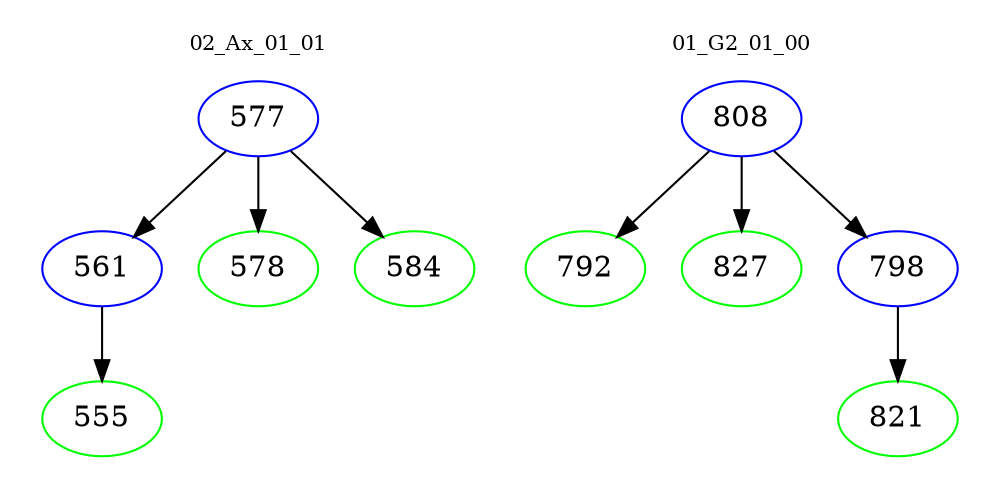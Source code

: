 digraph{
subgraph cluster_0 {
color = white
label = "02_Ax_01_01";
fontsize=10;
T0_577 [label="577", color="blue"]
T0_577 -> T0_561 [color="black"]
T0_561 [label="561", color="blue"]
T0_561 -> T0_555 [color="black"]
T0_555 [label="555", color="green"]
T0_577 -> T0_578 [color="black"]
T0_578 [label="578", color="green"]
T0_577 -> T0_584 [color="black"]
T0_584 [label="584", color="green"]
}
subgraph cluster_1 {
color = white
label = "01_G2_01_00";
fontsize=10;
T1_808 [label="808", color="blue"]
T1_808 -> T1_792 [color="black"]
T1_792 [label="792", color="green"]
T1_808 -> T1_827 [color="black"]
T1_827 [label="827", color="green"]
T1_808 -> T1_798 [color="black"]
T1_798 [label="798", color="blue"]
T1_798 -> T1_821 [color="black"]
T1_821 [label="821", color="green"]
}
}
